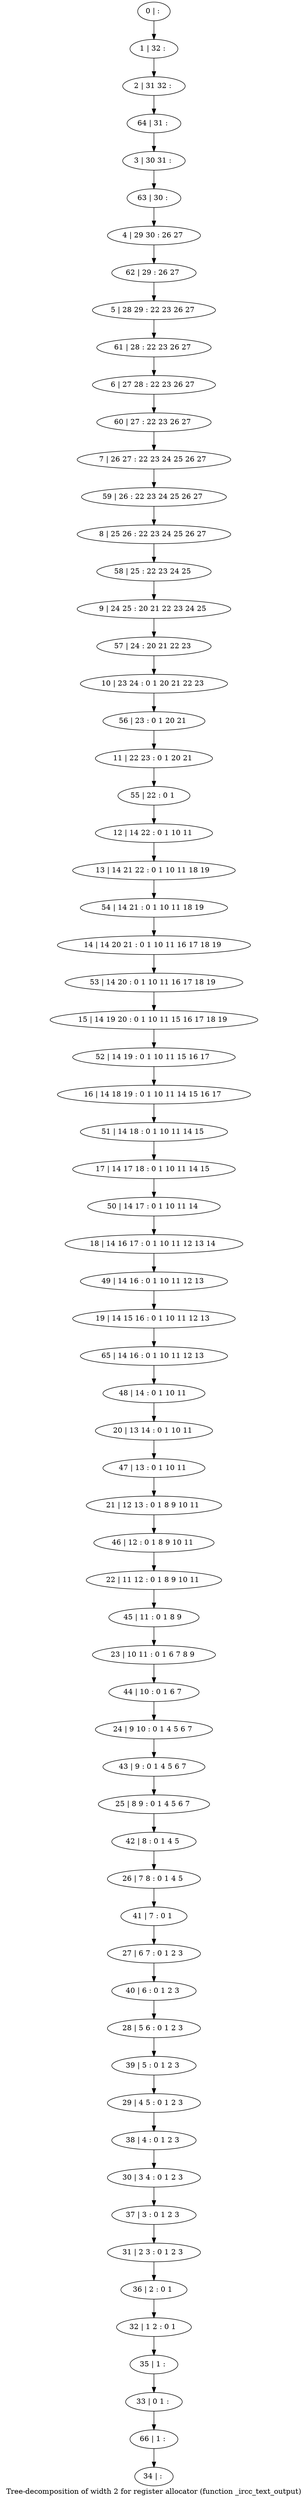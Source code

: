 digraph G {
graph [label="Tree-decomposition of width 2 for register allocator (function _ircc_text_output)"]
0[label="0 | : "];
1[label="1 | 32 : "];
2[label="2 | 31 32 : "];
3[label="3 | 30 31 : "];
4[label="4 | 29 30 : 26 27 "];
5[label="5 | 28 29 : 22 23 26 27 "];
6[label="6 | 27 28 : 22 23 26 27 "];
7[label="7 | 26 27 : 22 23 24 25 26 27 "];
8[label="8 | 25 26 : 22 23 24 25 26 27 "];
9[label="9 | 24 25 : 20 21 22 23 24 25 "];
10[label="10 | 23 24 : 0 1 20 21 22 23 "];
11[label="11 | 22 23 : 0 1 20 21 "];
12[label="12 | 14 22 : 0 1 10 11 "];
13[label="13 | 14 21 22 : 0 1 10 11 18 19 "];
14[label="14 | 14 20 21 : 0 1 10 11 16 17 18 19 "];
15[label="15 | 14 19 20 : 0 1 10 11 15 16 17 18 19 "];
16[label="16 | 14 18 19 : 0 1 10 11 14 15 16 17 "];
17[label="17 | 14 17 18 : 0 1 10 11 14 15 "];
18[label="18 | 14 16 17 : 0 1 10 11 12 13 14 "];
19[label="19 | 14 15 16 : 0 1 10 11 12 13 "];
20[label="20 | 13 14 : 0 1 10 11 "];
21[label="21 | 12 13 : 0 1 8 9 10 11 "];
22[label="22 | 11 12 : 0 1 8 9 10 11 "];
23[label="23 | 10 11 : 0 1 6 7 8 9 "];
24[label="24 | 9 10 : 0 1 4 5 6 7 "];
25[label="25 | 8 9 : 0 1 4 5 6 7 "];
26[label="26 | 7 8 : 0 1 4 5 "];
27[label="27 | 6 7 : 0 1 2 3 "];
28[label="28 | 5 6 : 0 1 2 3 "];
29[label="29 | 4 5 : 0 1 2 3 "];
30[label="30 | 3 4 : 0 1 2 3 "];
31[label="31 | 2 3 : 0 1 2 3 "];
32[label="32 | 1 2 : 0 1 "];
33[label="33 | 0 1 : "];
34[label="34 | : "];
35[label="35 | 1 : "];
36[label="36 | 2 : 0 1 "];
37[label="37 | 3 : 0 1 2 3 "];
38[label="38 | 4 : 0 1 2 3 "];
39[label="39 | 5 : 0 1 2 3 "];
40[label="40 | 6 : 0 1 2 3 "];
41[label="41 | 7 : 0 1 "];
42[label="42 | 8 : 0 1 4 5 "];
43[label="43 | 9 : 0 1 4 5 6 7 "];
44[label="44 | 10 : 0 1 6 7 "];
45[label="45 | 11 : 0 1 8 9 "];
46[label="46 | 12 : 0 1 8 9 10 11 "];
47[label="47 | 13 : 0 1 10 11 "];
48[label="48 | 14 : 0 1 10 11 "];
49[label="49 | 14 16 : 0 1 10 11 12 13 "];
50[label="50 | 14 17 : 0 1 10 11 14 "];
51[label="51 | 14 18 : 0 1 10 11 14 15 "];
52[label="52 | 14 19 : 0 1 10 11 15 16 17 "];
53[label="53 | 14 20 : 0 1 10 11 16 17 18 19 "];
54[label="54 | 14 21 : 0 1 10 11 18 19 "];
55[label="55 | 22 : 0 1 "];
56[label="56 | 23 : 0 1 20 21 "];
57[label="57 | 24 : 20 21 22 23 "];
58[label="58 | 25 : 22 23 24 25 "];
59[label="59 | 26 : 22 23 24 25 26 27 "];
60[label="60 | 27 : 22 23 26 27 "];
61[label="61 | 28 : 22 23 26 27 "];
62[label="62 | 29 : 26 27 "];
63[label="63 | 30 : "];
64[label="64 | 31 : "];
65[label="65 | 14 16 : 0 1 10 11 12 13 "];
66[label="66 | 1 : "];
0->1 ;
1->2 ;
12->13 ;
35->33 ;
32->35 ;
36->32 ;
31->36 ;
37->31 ;
30->37 ;
38->30 ;
29->38 ;
39->29 ;
28->39 ;
40->28 ;
27->40 ;
41->27 ;
26->41 ;
42->26 ;
25->42 ;
43->25 ;
24->43 ;
44->24 ;
23->44 ;
45->23 ;
22->45 ;
46->22 ;
21->46 ;
47->21 ;
20->47 ;
48->20 ;
49->19 ;
18->49 ;
50->18 ;
17->50 ;
51->17 ;
16->51 ;
52->16 ;
15->52 ;
53->15 ;
14->53 ;
54->14 ;
13->54 ;
55->12 ;
11->55 ;
56->11 ;
10->56 ;
57->10 ;
9->57 ;
58->9 ;
8->58 ;
59->8 ;
7->59 ;
60->7 ;
6->60 ;
61->6 ;
5->61 ;
62->5 ;
4->62 ;
63->4 ;
3->63 ;
64->3 ;
2->64 ;
65->48 ;
19->65 ;
66->34 ;
33->66 ;
}
